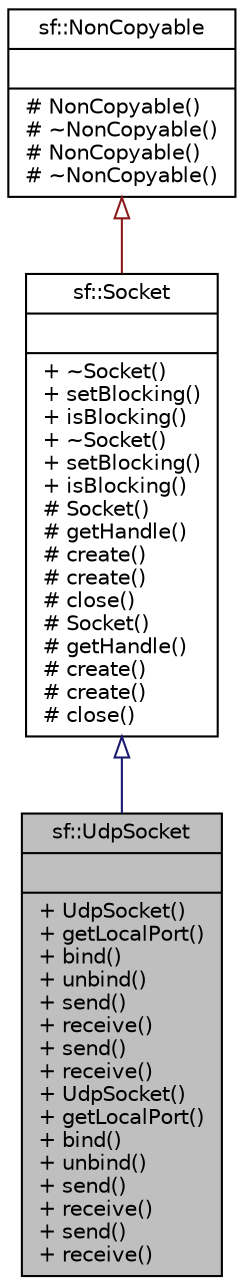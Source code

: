 digraph "sf::UdpSocket"
{
 // LATEX_PDF_SIZE
  edge [fontname="Helvetica",fontsize="10",labelfontname="Helvetica",labelfontsize="10"];
  node [fontname="Helvetica",fontsize="10",shape=record];
  Node1 [label="{sf::UdpSocket\n||+ UdpSocket()\l+ getLocalPort()\l+ bind()\l+ unbind()\l+ send()\l+ receive()\l+ send()\l+ receive()\l+ UdpSocket()\l+ getLocalPort()\l+ bind()\l+ unbind()\l+ send()\l+ receive()\l+ send()\l+ receive()\l}",height=0.2,width=0.4,color="black", fillcolor="grey75", style="filled", fontcolor="black",tooltip="Specialized socket using the UDP protocol."];
  Node2 -> Node1 [dir="back",color="midnightblue",fontsize="10",style="solid",arrowtail="onormal",fontname="Helvetica"];
  Node2 [label="{sf::Socket\n||+ ~Socket()\l+ setBlocking()\l+ isBlocking()\l+ ~Socket()\l+ setBlocking()\l+ isBlocking()\l# Socket()\l# getHandle()\l# create()\l# create()\l# close()\l# Socket()\l# getHandle()\l# create()\l# create()\l# close()\l}",height=0.2,width=0.4,color="black", fillcolor="white", style="filled",URL="$classsf_1_1Socket.html",tooltip="Base class for all the socket types."];
  Node3 -> Node2 [dir="back",color="firebrick4",fontsize="10",style="solid",arrowtail="onormal",fontname="Helvetica"];
  Node3 [label="{sf::NonCopyable\n||# NonCopyable()\l# ~NonCopyable()\l# NonCopyable()\l# ~NonCopyable()\l}",height=0.2,width=0.4,color="black", fillcolor="white", style="filled",URL="$classsf_1_1NonCopyable.html",tooltip="Utility class that makes any derived class non-copyable."];
}
